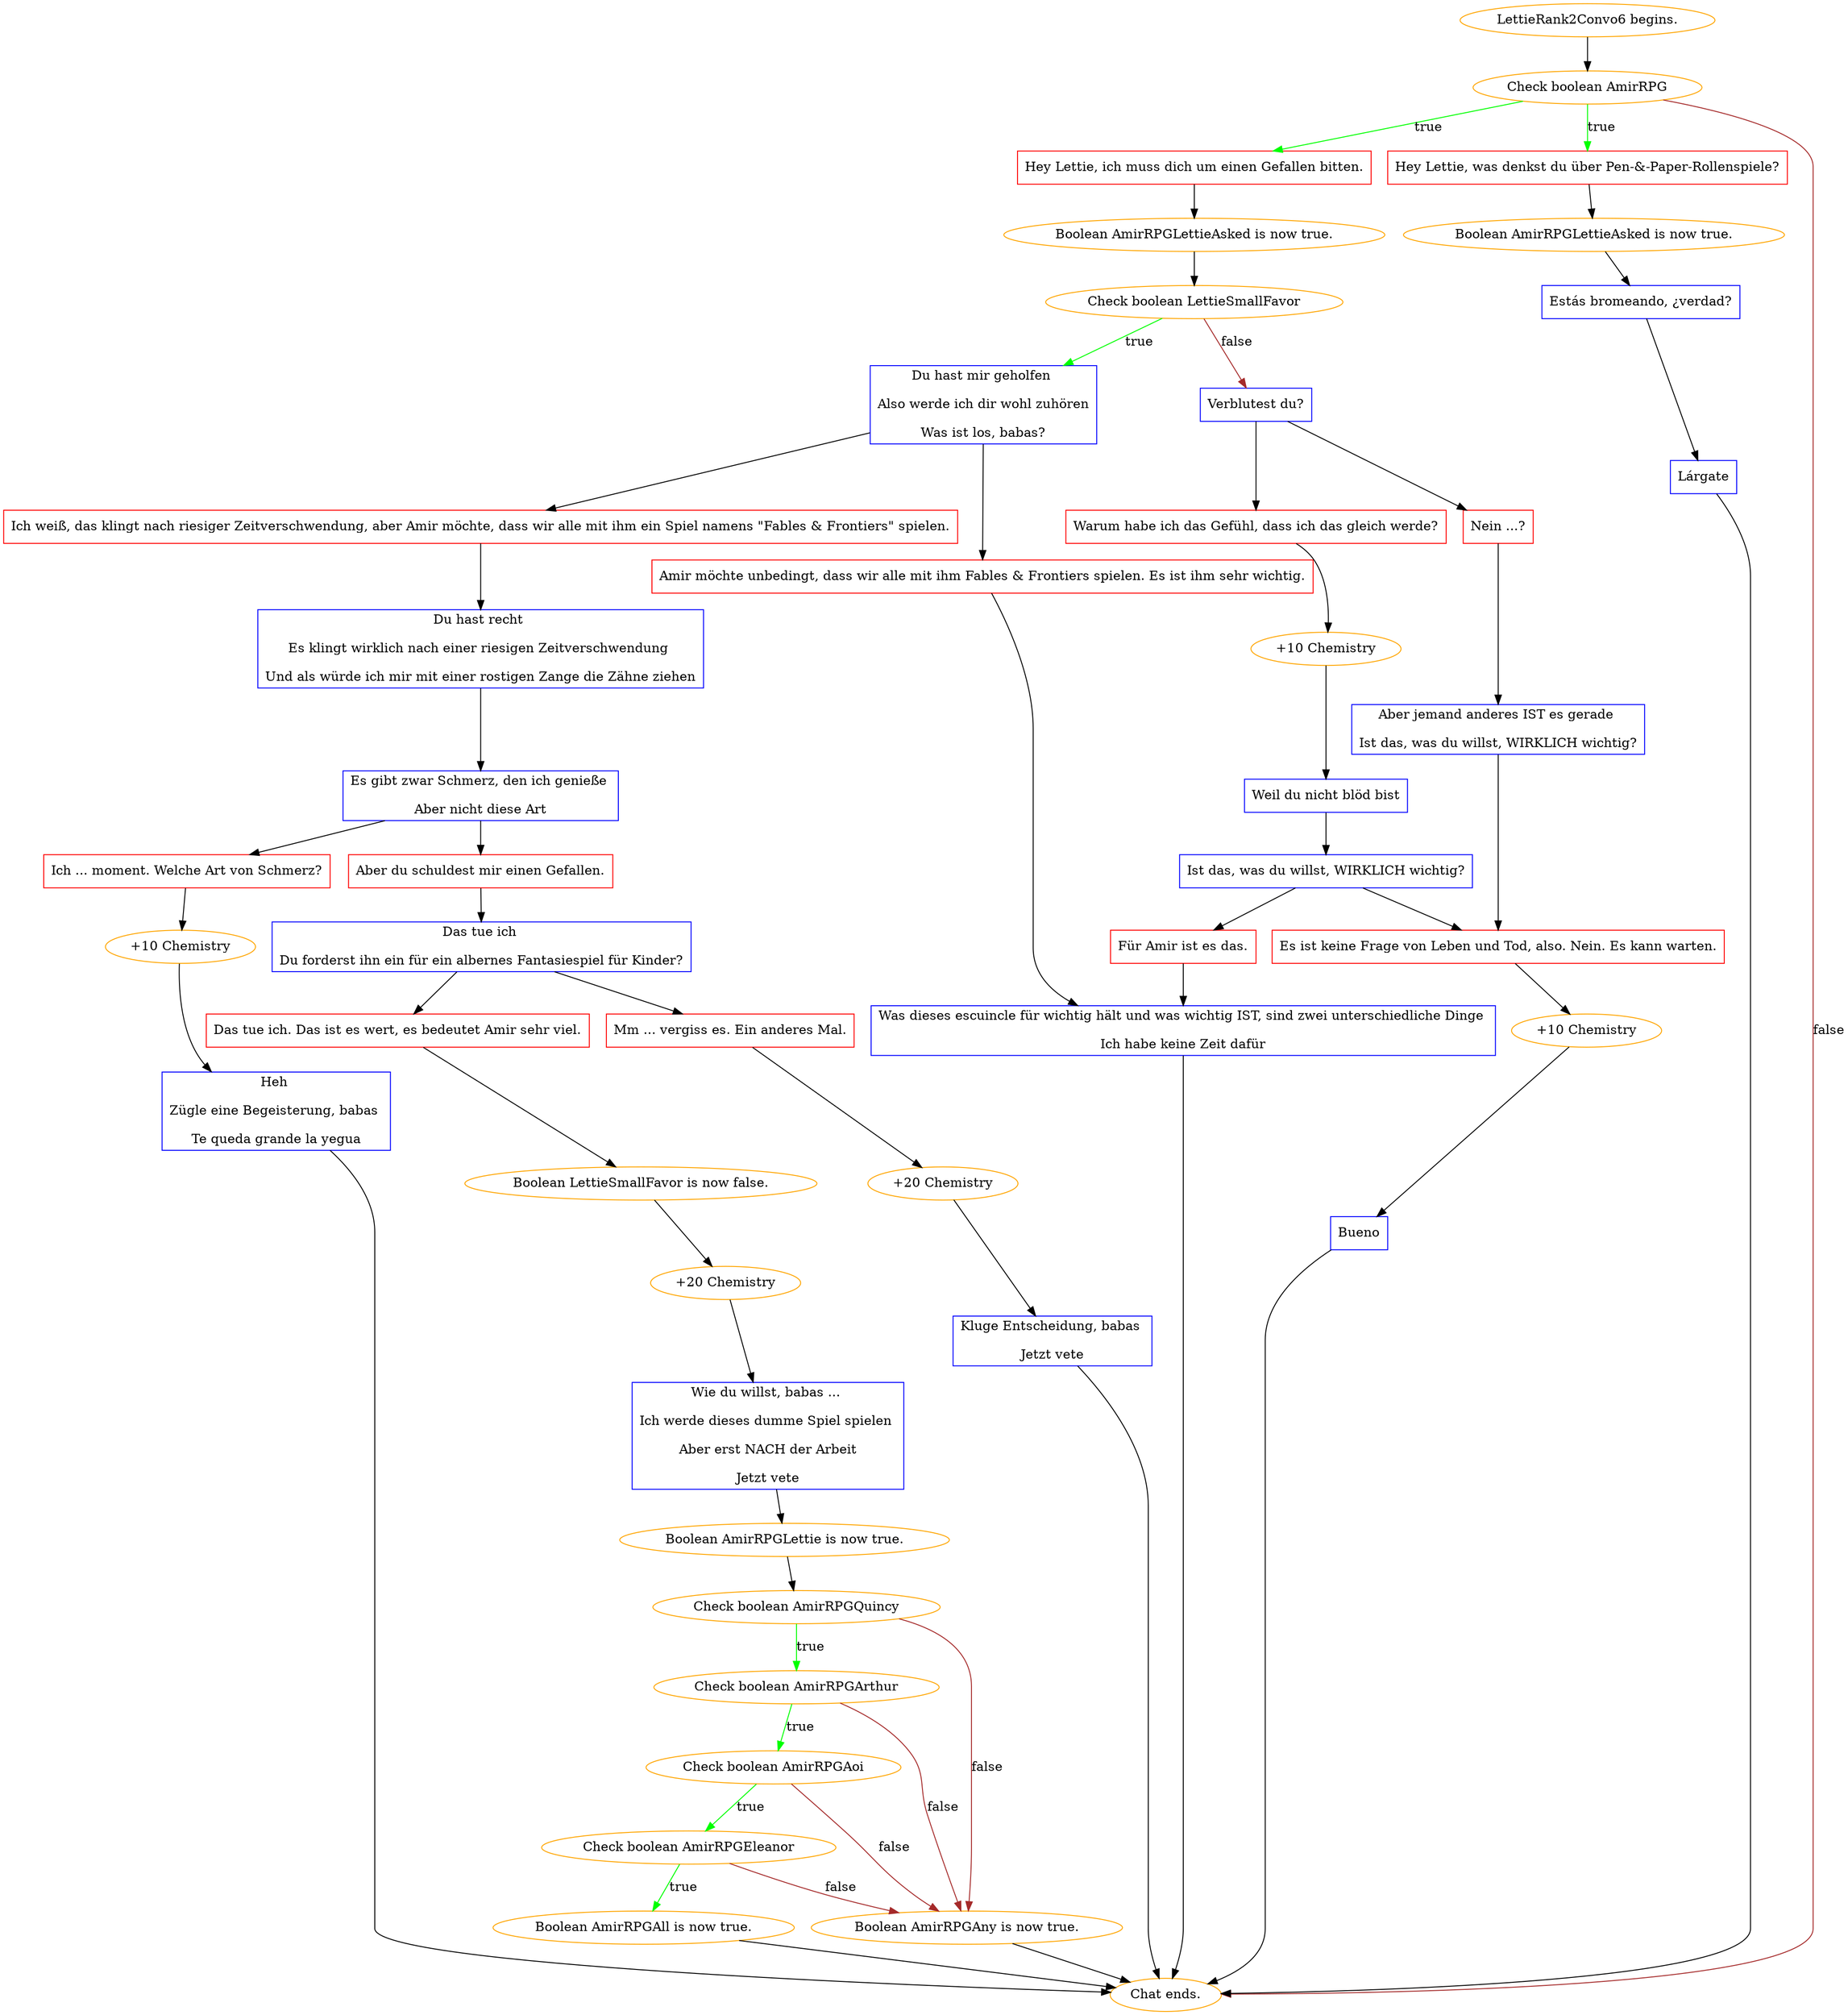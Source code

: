 digraph {
	"LettieRank2Convo6 begins." [color=orange];
		"LettieRank2Convo6 begins." -> j1196979813;
	j1196979813 [label="Check boolean AmirRPG",color=orange];
		j1196979813 -> j587978285 [label=true,color=green];
		j1196979813 -> j2488324933 [label=true,color=green];
		j1196979813 -> "Chat ends." [label=false,color=brown];
	j587978285 [label="Hey Lettie, ich muss dich um einen Gefallen bitten.",shape=box,color=red];
		j587978285 -> j1509902606;
	j2488324933 [label="Hey Lettie, was denkst du über Pen-&-Paper-Rollenspiele?",shape=box,color=red];
		j2488324933 -> j2642267800;
	"Chat ends." [color=orange];
	j1509902606 [label="Boolean AmirRPGLettieAsked is now true.",color=orange];
		j1509902606 -> j1776819313;
	j2642267800 [label="Boolean AmirRPGLettieAsked is now true.",color=orange];
		j2642267800 -> j1669147446;
	j1776819313 [label="Check boolean LettieSmallFavor",color=orange];
		j1776819313 -> j4028964223 [label=true,color=green];
		j1776819313 -> j1435180410 [label=false,color=brown];
	j1669147446 [label="Estás bromeando, ¿verdad?",shape=box,color=blue];
		j1669147446 -> j4236534637;
	j4028964223 [label="Du hast mir geholfen 
Also werde ich dir wohl zuhören
Was ist los, babas?",shape=box,color=blue];
		j4028964223 -> j2005814698;
		j4028964223 -> j1564356492;
	j1435180410 [label="Verblutest du?",shape=box,color=blue];
		j1435180410 -> j839116254;
		j1435180410 -> j3218727100;
	j4236534637 [label="Lárgate",shape=box,color=blue];
		j4236534637 -> "Chat ends.";
	j2005814698 [label="Ich weiß, das klingt nach riesiger Zeitverschwendung, aber Amir möchte, dass wir alle mit ihm ein Spiel namens \"Fables & Frontiers\" spielen.",shape=box,color=red];
		j2005814698 -> j4253342779;
	j1564356492 [label="Amir möchte unbedingt, dass wir alle mit ihm Fables & Frontiers spielen. Es ist ihm sehr wichtig.",shape=box,color=red];
		j1564356492 -> j3936891843;
	j839116254 [label="Warum habe ich das Gefühl, dass ich das gleich werde?",shape=box,color=red];
		j839116254 -> j3493816125;
	j3218727100 [label="Nein ...?",shape=box,color=red];
		j3218727100 -> j2296646705;
	j4253342779 [label="Du hast recht 
Es klingt wirklich nach einer riesigen Zeitverschwendung 
Und als würde ich mir mit einer rostigen Zange die Zähne ziehen",shape=box,color=blue];
		j4253342779 -> j2838581498;
	j3936891843 [label="Was dieses escuincle für wichtig hält und was wichtig IST, sind zwei unterschiedliche Dinge 
Ich habe keine Zeit dafür",shape=box,color=blue];
		j3936891843 -> "Chat ends.";
	j3493816125 [label="+10 Chemistry",color=orange];
		j3493816125 -> j3442733836;
	j2296646705 [label="Aber jemand anderes IST es gerade 
Ist das, was du willst, WIRKLICH wichtig?",shape=box,color=blue];
		j2296646705 -> j3856669220;
	j2838581498 [label="Es gibt zwar Schmerz, den ich genieße 
Aber nicht diese Art",shape=box,color=blue];
		j2838581498 -> j1316683409;
		j2838581498 -> j1932284800;
	j3442733836 [label="Weil du nicht blöd bist",shape=box,color=blue];
		j3442733836 -> j3266145437;
	j3856669220 [label="Es ist keine Frage von Leben und Tod, also. Nein. Es kann warten.",shape=box,color=red];
		j3856669220 -> j999874159;
	j1316683409 [label="Aber du schuldest mir einen Gefallen.",shape=box,color=red];
		j1316683409 -> j841412771;
	j1932284800 [label="Ich ... moment. Welche Art von Schmerz?",shape=box,color=red];
		j1932284800 -> j3174283250;
	j3266145437 [label="Ist das, was du willst, WIRKLICH wichtig?",shape=box,color=blue];
		j3266145437 -> j3814028738;
		j3266145437 -> j3856669220;
	j999874159 [label="+10 Chemistry",color=orange];
		j999874159 -> j3748645904;
	j841412771 [label="Das tue ich 
Du forderst ihn ein für ein albernes Fantasiespiel für Kinder?",shape=box,color=blue];
		j841412771 -> j3739334634;
		j841412771 -> j1185138141;
	j3174283250 [label="+10 Chemistry",color=orange];
		j3174283250 -> j977782982;
	j3814028738 [label="Für Amir ist es das.",shape=box,color=red];
		j3814028738 -> j3936891843;
	j3748645904 [label="Bueno",shape=box,color=blue];
		j3748645904 -> "Chat ends.";
	j3739334634 [label="Das tue ich. Das ist es wert, es bedeutet Amir sehr viel.",shape=box,color=red];
		j3739334634 -> j3674677161;
	j1185138141 [label="Mm ... vergiss es. Ein anderes Mal.",shape=box,color=red];
		j1185138141 -> j2319293459;
	j977782982 [label="Heh 
Zügle eine Begeisterung, babas 
Te queda grande la yegua",shape=box,color=blue];
		j977782982 -> "Chat ends.";
	j3674677161 [label="Boolean LettieSmallFavor is now false.",color=orange];
		j3674677161 -> j873475815;
	j2319293459 [label="+20 Chemistry",color=orange];
		j2319293459 -> j580440884;
	j873475815 [label="+20 Chemistry",color=orange];
		j873475815 -> j328526038;
	j580440884 [label="Kluge Entscheidung, babas 
Jetzt vete",shape=box,color=blue];
		j580440884 -> "Chat ends.";
	j328526038 [label="Wie du willst, babas ... 
Ich werde dieses dumme Spiel spielen 
Aber erst NACH der Arbeit
Jetzt vete",shape=box,color=blue];
		j328526038 -> j3298870984;
	j3298870984 [label="Boolean AmirRPGLettie is now true.",color=orange];
		j3298870984 -> j2274530056;
	j2274530056 [label="Check boolean AmirRPGQuincy",color=orange];
		j2274530056 -> j1722720495 [label=true,color=green];
		j2274530056 -> j1992773596 [label=false,color=brown];
	j1722720495 [label="Check boolean AmirRPGArthur",color=orange];
		j1722720495 -> j1055796625 [label=true,color=green];
		j1722720495 -> j1992773596 [label=false,color=brown];
	j1992773596 [label="Boolean AmirRPGAny is now true.",color=orange];
		j1992773596 -> "Chat ends.";
	j1055796625 [label="Check boolean AmirRPGAoi",color=orange];
		j1055796625 -> j2036451565 [label=true,color=green];
		j1055796625 -> j1992773596 [label=false,color=brown];
	j2036451565 [label="Check boolean AmirRPGEleanor",color=orange];
		j2036451565 -> j2677000302 [label=true,color=green];
		j2036451565 -> j1992773596 [label=false,color=brown];
	j2677000302 [label="Boolean AmirRPGAll is now true.",color=orange];
		j2677000302 -> "Chat ends.";
}